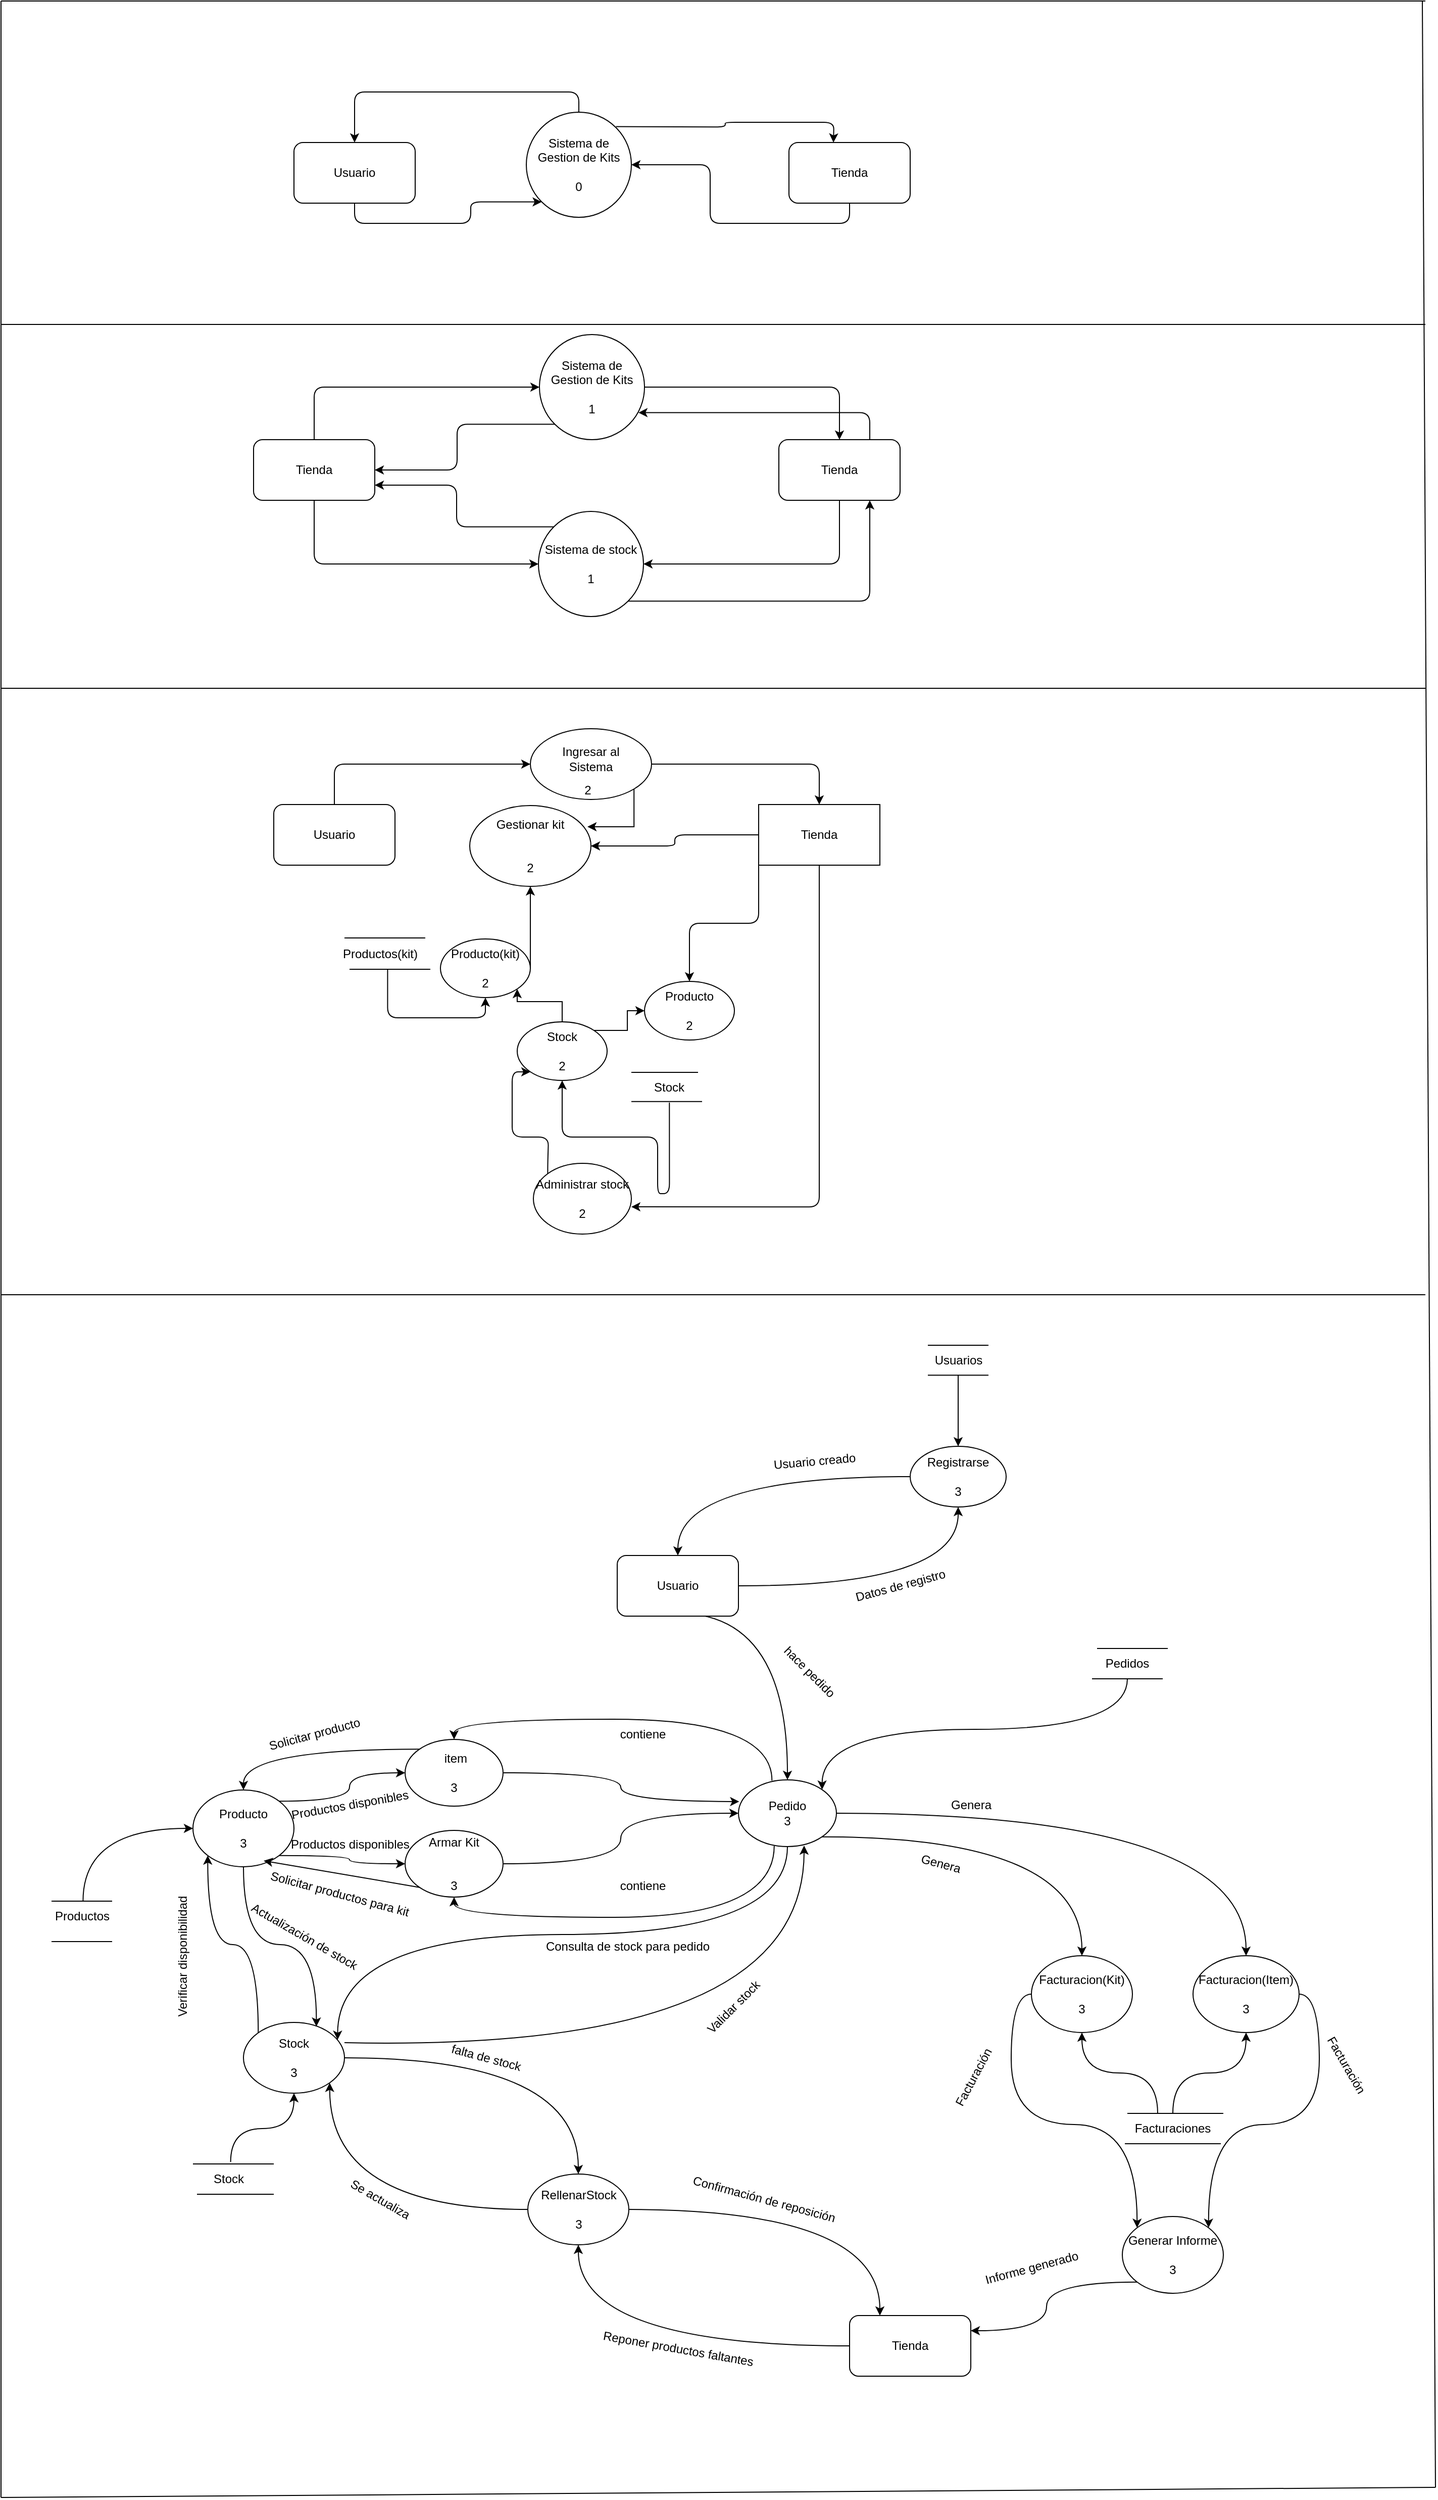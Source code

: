 <mxfile version="28.0.4">
  <diagram name="Página-1" id="_0fMTVsESO6XPg-UZmjc">
    <mxGraphModel grid="1" page="1" gridSize="10" guides="1" tooltips="1" connect="1" arrows="1" fold="1" pageScale="1" pageWidth="827" pageHeight="1169" math="0" shadow="0">
      <root>
        <mxCell id="0" />
        <mxCell id="1" parent="0" />
        <mxCell id="8tRqdJUjsVOf1rp8MH_8-8" style="edgeStyle=orthogonalEdgeStyle;rounded=1;orthogonalLoop=1;jettySize=auto;html=1;exitX=0.5;exitY=1;exitDx=0;exitDy=0;entryX=0;entryY=1;entryDx=0;entryDy=0;curved=0;" edge="1" parent="1" source="8tRqdJUjsVOf1rp8MH_8-1" target="8tRqdJUjsVOf1rp8MH_8-2">
          <mxGeometry relative="1" as="geometry" />
        </mxCell>
        <mxCell id="8tRqdJUjsVOf1rp8MH_8-1" value="Usuario" style="rounded=1;whiteSpace=wrap;html=1;" vertex="1" parent="1">
          <mxGeometry x="120" y="220" width="120" height="60" as="geometry" />
        </mxCell>
        <mxCell id="8tRqdJUjsVOf1rp8MH_8-10" style="edgeStyle=orthogonalEdgeStyle;rounded=1;orthogonalLoop=1;jettySize=auto;html=1;exitX=0.5;exitY=0;exitDx=0;exitDy=0;entryX=0.5;entryY=0;entryDx=0;entryDy=0;curved=0;" edge="1" parent="1" source="8tRqdJUjsVOf1rp8MH_8-2" target="8tRqdJUjsVOf1rp8MH_8-1">
          <mxGeometry relative="1" as="geometry" />
        </mxCell>
        <mxCell id="8tRqdJUjsVOf1rp8MH_8-2" value="Sistema de Gestion de Kits&lt;div&gt;&lt;br&gt;&lt;/div&gt;&lt;div&gt;0&lt;/div&gt;" style="ellipse;whiteSpace=wrap;html=1;aspect=fixed;" vertex="1" parent="1">
          <mxGeometry x="350" y="190" width="104" height="104" as="geometry" />
        </mxCell>
        <mxCell id="8tRqdJUjsVOf1rp8MH_8-6" style="edgeStyle=orthogonalEdgeStyle;rounded=1;orthogonalLoop=1;jettySize=auto;html=1;exitX=0.5;exitY=1;exitDx=0;exitDy=0;curved=0;" edge="1" parent="1" source="8tRqdJUjsVOf1rp8MH_8-3" target="8tRqdJUjsVOf1rp8MH_8-2">
          <mxGeometry relative="1" as="geometry" />
        </mxCell>
        <mxCell id="8tRqdJUjsVOf1rp8MH_8-3" value="Tienda" style="rounded=1;whiteSpace=wrap;html=1;" vertex="1" parent="1">
          <mxGeometry x="610" y="220" width="120" height="60" as="geometry" />
        </mxCell>
        <mxCell id="8tRqdJUjsVOf1rp8MH_8-7" style="edgeStyle=orthogonalEdgeStyle;rounded=1;orthogonalLoop=1;jettySize=auto;html=1;exitX=1;exitY=0;exitDx=0;exitDy=0;entryX=0.367;entryY=0.017;entryDx=0;entryDy=0;entryPerimeter=0;curved=0;" edge="1" parent="1">
          <mxGeometry relative="1" as="geometry">
            <mxPoint x="438.77" y="204.21" as="sourcePoint" />
            <mxPoint x="654.04" y="220.0" as="targetPoint" />
          </mxGeometry>
        </mxCell>
        <mxCell id="8tRqdJUjsVOf1rp8MH_8-57" value="Usuario" style="rounded=1;whiteSpace=wrap;html=1;" vertex="1" parent="1">
          <mxGeometry x="100" y="875" width="120" height="60" as="geometry" />
        </mxCell>
        <mxCell id="8tRqdJUjsVOf1rp8MH_8-182" style="edgeStyle=orthogonalEdgeStyle;rounded=1;orthogonalLoop=1;jettySize=auto;html=1;exitX=0;exitY=0.5;exitDx=0;exitDy=0;entryX=1;entryY=0.5;entryDx=0;entryDy=0;curved=0;" edge="1" parent="1" source="8tRqdJUjsVOf1rp8MH_8-58" target="8tRqdJUjsVOf1rp8MH_8-175">
          <mxGeometry relative="1" as="geometry" />
        </mxCell>
        <mxCell id="8tRqdJUjsVOf1rp8MH_8-263" style="edgeStyle=orthogonalEdgeStyle;rounded=1;orthogonalLoop=1;jettySize=auto;html=1;exitX=0;exitY=1;exitDx=0;exitDy=0;entryX=0.5;entryY=0;entryDx=0;entryDy=0;curved=0;" edge="1" parent="1" source="8tRqdJUjsVOf1rp8MH_8-58" target="8tRqdJUjsVOf1rp8MH_8-245">
          <mxGeometry relative="1" as="geometry" />
        </mxCell>
        <mxCell id="8tRqdJUjsVOf1rp8MH_8-58" value="Tienda" style="rounded=0;whiteSpace=wrap;html=1;" vertex="1" parent="1">
          <mxGeometry x="580" y="875" width="120" height="60" as="geometry" />
        </mxCell>
        <mxCell id="8tRqdJUjsVOf1rp8MH_8-59" value="" style="endArrow=none;html=1;rounded=0;" edge="1" parent="1">
          <mxGeometry relative="1" as="geometry">
            <mxPoint x="380" y="1070" as="sourcePoint" />
            <mxPoint x="380" y="1070" as="targetPoint" />
          </mxGeometry>
        </mxCell>
        <mxCell id="8tRqdJUjsVOf1rp8MH_8-60" value="" style="endArrow=none;html=1;rounded=0;" edge="1" parent="1">
          <mxGeometry relative="1" as="geometry">
            <mxPoint x="262" y="1070" as="sourcePoint" />
            <mxPoint x="262" y="1070" as="targetPoint" />
          </mxGeometry>
        </mxCell>
        <mxCell id="8tRqdJUjsVOf1rp8MH_8-181" style="edgeStyle=orthogonalEdgeStyle;rounded=1;orthogonalLoop=1;jettySize=auto;html=1;exitX=1;exitY=0.5;exitDx=0;exitDy=0;exitPerimeter=0;curved=0;" edge="1" parent="1" source="8tRqdJUjsVOf1rp8MH_8-73" target="8tRqdJUjsVOf1rp8MH_8-58">
          <mxGeometry relative="1" as="geometry" />
        </mxCell>
        <mxCell id="8tRqdJUjsVOf1rp8MH_8-73" value="" style="verticalLabelPosition=bottom;verticalAlign=top;html=1;shape=mxgraph.flowchart.on-page_reference;" vertex="1" parent="1">
          <mxGeometry x="354" y="800" width="120" height="70" as="geometry" />
        </mxCell>
        <mxCell id="8tRqdJUjsVOf1rp8MH_8-74" value="Ingresar al Sistema" style="text;html=1;align=center;verticalAlign=middle;whiteSpace=wrap;rounded=0;" vertex="1" parent="1">
          <mxGeometry x="384" y="810" width="60" height="40" as="geometry" />
        </mxCell>
        <mxCell id="8tRqdJUjsVOf1rp8MH_8-119" style="edgeStyle=orthogonalEdgeStyle;rounded=1;orthogonalLoop=1;jettySize=auto;html=1;exitX=0.5;exitY=0;exitDx=0;exitDy=0;entryX=0;entryY=0.5;entryDx=0;entryDy=0;curved=0;" edge="1" parent="1" source="8tRqdJUjsVOf1rp8MH_8-116" target="8tRqdJUjsVOf1rp8MH_8-113">
          <mxGeometry relative="1" as="geometry" />
        </mxCell>
        <mxCell id="8tRqdJUjsVOf1rp8MH_8-120" style="edgeStyle=orthogonalEdgeStyle;rounded=1;orthogonalLoop=1;jettySize=auto;html=1;exitX=1;exitY=0.5;exitDx=0;exitDy=0;entryX=0.5;entryY=0;entryDx=0;entryDy=0;curved=0;" edge="1" parent="1" source="8tRqdJUjsVOf1rp8MH_8-113" target="8tRqdJUjsVOf1rp8MH_8-115">
          <mxGeometry relative="1" as="geometry" />
        </mxCell>
        <mxCell id="8tRqdJUjsVOf1rp8MH_8-124" style="edgeStyle=orthogonalEdgeStyle;rounded=1;orthogonalLoop=1;jettySize=auto;html=1;exitX=0;exitY=1;exitDx=0;exitDy=0;curved=0;" edge="1" parent="1" source="8tRqdJUjsVOf1rp8MH_8-113" target="8tRqdJUjsVOf1rp8MH_8-116">
          <mxGeometry relative="1" as="geometry" />
        </mxCell>
        <mxCell id="8tRqdJUjsVOf1rp8MH_8-113" value="Sistema de Gestion de Kits&lt;div&gt;&lt;br&gt;&lt;/div&gt;&lt;div&gt;1&lt;/div&gt;" style="ellipse;whiteSpace=wrap;html=1;aspect=fixed;" vertex="1" parent="1">
          <mxGeometry x="363" y="410" width="104" height="104" as="geometry" />
        </mxCell>
        <mxCell id="8tRqdJUjsVOf1rp8MH_8-118" style="edgeStyle=orthogonalEdgeStyle;rounded=1;orthogonalLoop=1;jettySize=auto;html=1;exitX=0.5;exitY=1;exitDx=0;exitDy=0;entryX=0;entryY=0.5;entryDx=0;entryDy=0;curved=0;" edge="1" parent="1" source="8tRqdJUjsVOf1rp8MH_8-116" target="8tRqdJUjsVOf1rp8MH_8-114">
          <mxGeometry relative="1" as="geometry" />
        </mxCell>
        <mxCell id="8tRqdJUjsVOf1rp8MH_8-121" style="edgeStyle=orthogonalEdgeStyle;rounded=1;orthogonalLoop=1;jettySize=auto;html=1;exitX=1;exitY=1;exitDx=0;exitDy=0;entryX=0.75;entryY=1;entryDx=0;entryDy=0;curved=0;" edge="1" parent="1" source="8tRqdJUjsVOf1rp8MH_8-114" target="8tRqdJUjsVOf1rp8MH_8-115">
          <mxGeometry relative="1" as="geometry" />
        </mxCell>
        <mxCell id="8tRqdJUjsVOf1rp8MH_8-123" style="edgeStyle=orthogonalEdgeStyle;rounded=1;orthogonalLoop=1;jettySize=auto;html=1;exitX=0;exitY=0;exitDx=0;exitDy=0;entryX=1;entryY=0.75;entryDx=0;entryDy=0;curved=0;" edge="1" parent="1" source="8tRqdJUjsVOf1rp8MH_8-114" target="8tRqdJUjsVOf1rp8MH_8-116">
          <mxGeometry relative="1" as="geometry" />
        </mxCell>
        <mxCell id="8tRqdJUjsVOf1rp8MH_8-114" value="Sistema de stock&lt;div&gt;&lt;br&gt;&lt;/div&gt;&lt;div&gt;1&lt;/div&gt;" style="ellipse;whiteSpace=wrap;html=1;aspect=fixed;" vertex="1" parent="1">
          <mxGeometry x="362" y="585" width="104" height="104" as="geometry" />
        </mxCell>
        <mxCell id="8tRqdJUjsVOf1rp8MH_8-117" style="edgeStyle=orthogonalEdgeStyle;rounded=1;orthogonalLoop=1;jettySize=auto;html=1;exitX=0.5;exitY=1;exitDx=0;exitDy=0;entryX=1;entryY=0.5;entryDx=0;entryDy=0;curved=0;" edge="1" parent="1" source="8tRqdJUjsVOf1rp8MH_8-115" target="8tRqdJUjsVOf1rp8MH_8-114">
          <mxGeometry relative="1" as="geometry">
            <Array as="points">
              <mxPoint x="660" y="637" />
            </Array>
          </mxGeometry>
        </mxCell>
        <mxCell id="8tRqdJUjsVOf1rp8MH_8-115" value="Tienda" style="rounded=1;whiteSpace=wrap;html=1;" vertex="1" parent="1">
          <mxGeometry x="600" y="514" width="120" height="60" as="geometry" />
        </mxCell>
        <mxCell id="8tRqdJUjsVOf1rp8MH_8-116" value="Tienda" style="rounded=1;whiteSpace=wrap;html=1;" vertex="1" parent="1">
          <mxGeometry x="80" y="514" width="120" height="60" as="geometry" />
        </mxCell>
        <mxCell id="8tRqdJUjsVOf1rp8MH_8-122" style="edgeStyle=orthogonalEdgeStyle;rounded=1;orthogonalLoop=1;jettySize=auto;html=1;exitX=0.75;exitY=0;exitDx=0;exitDy=0;entryX=0.942;entryY=0.743;entryDx=0;entryDy=0;entryPerimeter=0;curved=0;" edge="1" parent="1" source="8tRqdJUjsVOf1rp8MH_8-115" target="8tRqdJUjsVOf1rp8MH_8-113">
          <mxGeometry relative="1" as="geometry" />
        </mxCell>
        <mxCell id="8tRqdJUjsVOf1rp8MH_8-128" value="2" style="text;html=1;align=center;verticalAlign=middle;whiteSpace=wrap;rounded=0;" vertex="1" parent="1">
          <mxGeometry x="381" y="846" width="60" height="30" as="geometry" />
        </mxCell>
        <mxCell id="8tRqdJUjsVOf1rp8MH_8-170" style="edgeStyle=orthogonalEdgeStyle;rounded=1;orthogonalLoop=1;jettySize=auto;html=1;exitX=0.5;exitY=0;exitDx=0;exitDy=0;entryX=0;entryY=0.5;entryDx=0;entryDy=0;entryPerimeter=0;curved=0;" edge="1" parent="1" source="8tRqdJUjsVOf1rp8MH_8-57" target="8tRqdJUjsVOf1rp8MH_8-73">
          <mxGeometry relative="1" as="geometry" />
        </mxCell>
        <mxCell id="8tRqdJUjsVOf1rp8MH_8-175" value="Gestionar kit&lt;div&gt;&lt;br&gt;&lt;/div&gt;&lt;div&gt;&lt;br&gt;&lt;/div&gt;&lt;div&gt;2&lt;/div&gt;" style="ellipse;whiteSpace=wrap;html=1;" vertex="1" parent="1">
          <mxGeometry x="294" y="876" width="120" height="80" as="geometry" />
        </mxCell>
        <mxCell id="8tRqdJUjsVOf1rp8MH_8-176" value="" style="endArrow=none;html=1;rounded=0;" edge="1" parent="1">
          <mxGeometry width="50" height="50" relative="1" as="geometry">
            <mxPoint x="170" y="1006.95" as="sourcePoint" />
            <mxPoint x="250" y="1006.95" as="targetPoint" />
            <Array as="points">
              <mxPoint x="230" y="1006.95" />
            </Array>
          </mxGeometry>
        </mxCell>
        <mxCell id="8tRqdJUjsVOf1rp8MH_8-177" value="" style="endArrow=none;html=1;rounded=0;" edge="1" parent="1">
          <mxGeometry width="50" height="50" relative="1" as="geometry">
            <mxPoint x="175" y="1038" as="sourcePoint" />
            <mxPoint x="255" y="1038" as="targetPoint" />
            <Array as="points">
              <mxPoint x="235" y="1038" />
            </Array>
          </mxGeometry>
        </mxCell>
        <mxCell id="8tRqdJUjsVOf1rp8MH_8-178" value="Productos(kit)" style="text;html=1;align=center;verticalAlign=middle;resizable=0;points=[];autosize=1;strokeColor=none;fillColor=none;" vertex="1" parent="1">
          <mxGeometry x="155" y="1008" width="100" height="30" as="geometry" />
        </mxCell>
        <mxCell id="8tRqdJUjsVOf1rp8MH_8-179" value="Administrar stock&lt;div&gt;&lt;br&gt;&lt;/div&gt;&lt;div&gt;2&lt;/div&gt;" style="ellipse;whiteSpace=wrap;html=1;" vertex="1" parent="1">
          <mxGeometry x="357" y="1230" width="97" height="70" as="geometry" />
        </mxCell>
        <mxCell id="8tRqdJUjsVOf1rp8MH_8-180" style="edgeStyle=orthogonalEdgeStyle;rounded=1;orthogonalLoop=1;jettySize=auto;html=1;exitX=0.5;exitY=1;exitDx=0;exitDy=0;entryX=0.999;entryY=0.615;entryDx=0;entryDy=0;entryPerimeter=0;curved=0;" edge="1" parent="1" source="8tRqdJUjsVOf1rp8MH_8-58" target="8tRqdJUjsVOf1rp8MH_8-179">
          <mxGeometry relative="1" as="geometry" />
        </mxCell>
        <mxCell id="8tRqdJUjsVOf1rp8MH_8-188" style="edgeStyle=orthogonalEdgeStyle;rounded=1;orthogonalLoop=1;jettySize=auto;html=1;exitX=1;exitY=0.5;exitDx=0;exitDy=0;entryX=0.5;entryY=1;entryDx=0;entryDy=0;curved=0;" edge="1" parent="1" source="8tRqdJUjsVOf1rp8MH_8-184" target="8tRqdJUjsVOf1rp8MH_8-175">
          <mxGeometry relative="1" as="geometry">
            <Array as="points">
              <mxPoint x="354" y="990" />
              <mxPoint x="354" y="990" />
            </Array>
          </mxGeometry>
        </mxCell>
        <mxCell id="8tRqdJUjsVOf1rp8MH_8-184" value="Producto(kit)&lt;div&gt;&lt;br&gt;&lt;/div&gt;&lt;div&gt;2&lt;/div&gt;" style="ellipse;whiteSpace=wrap;html=1;" vertex="1" parent="1">
          <mxGeometry x="265" y="1008" width="89" height="58" as="geometry" />
        </mxCell>
        <mxCell id="8tRqdJUjsVOf1rp8MH_8-186" style="edgeStyle=orthogonalEdgeStyle;rounded=1;orthogonalLoop=1;jettySize=auto;html=1;exitX=0.577;exitY=0.993;exitDx=0;exitDy=0;entryX=0.5;entryY=1;entryDx=0;entryDy=0;curved=0;exitPerimeter=0;" edge="1" parent="1" source="8tRqdJUjsVOf1rp8MH_8-178" target="8tRqdJUjsVOf1rp8MH_8-184">
          <mxGeometry relative="1" as="geometry" />
        </mxCell>
        <mxCell id="8tRqdJUjsVOf1rp8MH_8-245" value="Producto&lt;div&gt;&lt;br&gt;&lt;/div&gt;&lt;div&gt;2&lt;/div&gt;" style="ellipse;whiteSpace=wrap;html=1;" vertex="1" parent="1">
          <mxGeometry x="467" y="1050" width="89" height="58" as="geometry" />
        </mxCell>
        <mxCell id="8tRqdJUjsVOf1rp8MH_8-270" style="edgeStyle=orthogonalEdgeStyle;rounded=0;orthogonalLoop=1;jettySize=auto;html=1;exitX=0.5;exitY=0;exitDx=0;exitDy=0;entryX=1;entryY=1;entryDx=0;entryDy=0;" edge="1" parent="1" source="8tRqdJUjsVOf1rp8MH_8-264" target="8tRqdJUjsVOf1rp8MH_8-184">
          <mxGeometry relative="1" as="geometry" />
        </mxCell>
        <mxCell id="8tRqdJUjsVOf1rp8MH_8-271" style="edgeStyle=orthogonalEdgeStyle;rounded=0;orthogonalLoop=1;jettySize=auto;html=1;exitX=1;exitY=0;exitDx=0;exitDy=0;" edge="1" parent="1" source="8tRqdJUjsVOf1rp8MH_8-264" target="8tRqdJUjsVOf1rp8MH_8-245">
          <mxGeometry relative="1" as="geometry" />
        </mxCell>
        <mxCell id="8tRqdJUjsVOf1rp8MH_8-275" style="edgeStyle=orthogonalEdgeStyle;rounded=1;orthogonalLoop=1;jettySize=auto;html=1;exitX=0.513;exitY=0.996;exitDx=0;exitDy=0;entryX=0.5;entryY=1;entryDx=0;entryDy=0;curved=0;exitPerimeter=0;" edge="1" parent="1" source="8tRqdJUjsVOf1rp8MH_8-268" target="8tRqdJUjsVOf1rp8MH_8-264">
          <mxGeometry relative="1" as="geometry">
            <mxPoint x="500" y="1260" as="sourcePoint" />
            <Array as="points">
              <mxPoint x="492" y="1260" />
              <mxPoint x="480" y="1260" />
              <mxPoint x="480" y="1204" />
              <mxPoint x="386" y="1204" />
            </Array>
          </mxGeometry>
        </mxCell>
        <mxCell id="8tRqdJUjsVOf1rp8MH_8-264" value="Stock&lt;div&gt;&lt;br&gt;&lt;/div&gt;&lt;div&gt;2&lt;/div&gt;" style="ellipse;whiteSpace=wrap;html=1;" vertex="1" parent="1">
          <mxGeometry x="341" y="1090" width="89" height="58" as="geometry" />
        </mxCell>
        <mxCell id="8tRqdJUjsVOf1rp8MH_8-265" value="" style="endArrow=none;html=1;rounded=0;" edge="1" parent="1">
          <mxGeometry width="50" height="50" relative="1" as="geometry">
            <mxPoint x="454" y="1140" as="sourcePoint" />
            <mxPoint x="504" y="1140" as="targetPoint" />
            <Array as="points">
              <mxPoint x="520" y="1140" />
            </Array>
          </mxGeometry>
        </mxCell>
        <mxCell id="8tRqdJUjsVOf1rp8MH_8-267" value="" style="endArrow=none;html=1;rounded=0;" edge="1" parent="1">
          <mxGeometry width="50" height="50" relative="1" as="geometry">
            <mxPoint x="454" y="1168.82" as="sourcePoint" />
            <mxPoint x="524" y="1168.82" as="targetPoint" />
          </mxGeometry>
        </mxCell>
        <mxCell id="8tRqdJUjsVOf1rp8MH_8-268" value="Stock" style="text;html=1;align=center;verticalAlign=middle;resizable=0;points=[];autosize=1;strokeColor=none;fillColor=none;" vertex="1" parent="1">
          <mxGeometry x="466" y="1140" width="50" height="30" as="geometry" />
        </mxCell>
        <mxCell id="8tRqdJUjsVOf1rp8MH_8-276" value="" style="endArrow=none;html=1;rounded=0;" edge="1" parent="1">
          <mxGeometry width="50" height="50" relative="1" as="geometry">
            <mxPoint x="-170" y="80" as="sourcePoint" />
            <mxPoint x="1240" y="80" as="targetPoint" />
          </mxGeometry>
        </mxCell>
        <mxCell id="8tRqdJUjsVOf1rp8MH_8-277" value="" style="endArrow=none;html=1;rounded=0;" edge="1" parent="1">
          <mxGeometry width="50" height="50" relative="1" as="geometry">
            <mxPoint x="1237" y="80" as="sourcePoint" />
            <mxPoint x="1250" y="2540" as="targetPoint" />
          </mxGeometry>
        </mxCell>
        <mxCell id="8tRqdJUjsVOf1rp8MH_8-278" value="" style="endArrow=none;html=1;rounded=0;" edge="1" parent="1">
          <mxGeometry width="50" height="50" relative="1" as="geometry">
            <mxPoint x="-170" y="400" as="sourcePoint" />
            <mxPoint x="1240" y="400" as="targetPoint" />
          </mxGeometry>
        </mxCell>
        <mxCell id="8tRqdJUjsVOf1rp8MH_8-279" value="" style="endArrow=none;html=1;rounded=0;" edge="1" parent="1">
          <mxGeometry width="50" height="50" relative="1" as="geometry">
            <mxPoint x="-170" y="2550" as="sourcePoint" />
            <mxPoint x="-170" y="80" as="targetPoint" />
          </mxGeometry>
        </mxCell>
        <mxCell id="8tRqdJUjsVOf1rp8MH_8-280" value="" style="endArrow=none;html=1;rounded=0;" edge="1" parent="1">
          <mxGeometry width="50" height="50" relative="1" as="geometry">
            <mxPoint x="-170" y="760" as="sourcePoint" />
            <mxPoint x="1240" y="760" as="targetPoint" />
          </mxGeometry>
        </mxCell>
        <mxCell id="8tRqdJUjsVOf1rp8MH_8-281" value="" style="endArrow=none;html=1;rounded=0;" edge="1" parent="1">
          <mxGeometry width="50" height="50" relative="1" as="geometry">
            <mxPoint x="-170" y="1360" as="sourcePoint" />
            <mxPoint x="1240" y="1360" as="targetPoint" />
          </mxGeometry>
        </mxCell>
        <mxCell id="8tRqdJUjsVOf1rp8MH_8-282" style="edgeStyle=orthogonalEdgeStyle;rounded=0;orthogonalLoop=1;jettySize=auto;html=1;exitX=0.855;exitY=0.855;exitDx=0;exitDy=0;exitPerimeter=0;entryX=0.971;entryY=0.262;entryDx=0;entryDy=0;entryPerimeter=0;" edge="1" parent="1" source="8tRqdJUjsVOf1rp8MH_8-73" target="8tRqdJUjsVOf1rp8MH_8-175">
          <mxGeometry relative="1" as="geometry">
            <Array as="points">
              <mxPoint x="457" y="897" />
            </Array>
          </mxGeometry>
        </mxCell>
        <mxCell id="8tRqdJUjsVOf1rp8MH_8-284" style="edgeStyle=orthogonalEdgeStyle;rounded=1;orthogonalLoop=1;jettySize=auto;html=1;exitX=0;exitY=0;exitDx=0;exitDy=0;entryX=0;entryY=1;entryDx=0;entryDy=0;curved=0;" edge="1" parent="1" source="8tRqdJUjsVOf1rp8MH_8-179" target="8tRqdJUjsVOf1rp8MH_8-264">
          <mxGeometry relative="1" as="geometry">
            <mxPoint x="372.09" y="1244.84" as="sourcePoint" />
            <mxPoint x="335.892" y="1159.998" as="targetPoint" />
            <Array as="points">
              <mxPoint x="371" y="1231" />
              <mxPoint x="372" y="1204" />
              <mxPoint x="336" y="1204" />
              <mxPoint x="336" y="1140" />
            </Array>
          </mxGeometry>
        </mxCell>
        <mxCell id="8tRqdJUjsVOf1rp8MH_8-359" value="" style="endArrow=none;html=1;rounded=0;" edge="1" parent="1">
          <mxGeometry width="50" height="50" relative="1" as="geometry">
            <mxPoint x="-170" y="2550" as="sourcePoint" />
            <mxPoint x="1250" y="2540" as="targetPoint" />
          </mxGeometry>
        </mxCell>
        <mxCell id="NfU4OoGh-F2ZaOrX6MNg-31" style="edgeStyle=orthogonalEdgeStyle;rounded=0;orthogonalLoop=1;jettySize=auto;html=1;exitX=0;exitY=0.5;exitDx=0;exitDy=0;entryX=0.5;entryY=0;entryDx=0;entryDy=0;curved=1;" edge="1" parent="1" source="NfU4OoGh-F2ZaOrX6MNg-36" target="NfU4OoGh-F2ZaOrX6MNg-34">
          <mxGeometry relative="1" as="geometry" />
        </mxCell>
        <mxCell id="NfU4OoGh-F2ZaOrX6MNg-32" style="edgeStyle=orthogonalEdgeStyle;rounded=0;orthogonalLoop=1;jettySize=auto;html=1;exitX=1;exitY=0.5;exitDx=0;exitDy=0;entryX=0.5;entryY=1;entryDx=0;entryDy=0;curved=1;" edge="1" parent="1">
          <mxGeometry relative="1" as="geometry">
            <mxPoint x="560" y="1648" as="sourcePoint" />
            <mxPoint x="777.5" y="1570" as="targetPoint" />
          </mxGeometry>
        </mxCell>
        <mxCell id="NfU4OoGh-F2ZaOrX6MNg-33" style="edgeStyle=orthogonalEdgeStyle;rounded=0;orthogonalLoop=1;jettySize=auto;html=1;exitX=0.5;exitY=1;exitDx=0;exitDy=0;curved=1;" edge="1" parent="1" target="NfU4OoGh-F2ZaOrX6MNg-42">
          <mxGeometry relative="1" as="geometry">
            <mxPoint x="500" y="1675" as="sourcePoint" />
            <mxPoint x="500" y="1827" as="targetPoint" />
          </mxGeometry>
        </mxCell>
        <mxCell id="NfU4OoGh-F2ZaOrX6MNg-34" value="Usuario" style="rounded=1;whiteSpace=wrap;html=1;" vertex="1" parent="1">
          <mxGeometry x="440" y="1618" width="120" height="60" as="geometry" />
        </mxCell>
        <mxCell id="NfU4OoGh-F2ZaOrX6MNg-35" style="edgeStyle=orthogonalEdgeStyle;rounded=0;orthogonalLoop=1;jettySize=auto;html=1;exitX=0.5;exitY=1;exitDx=0;exitDy=0;entryX=0.5;entryY=0;entryDx=0;entryDy=0;" edge="1" parent="1" source="NfU4OoGh-F2ZaOrX6MNg-38" target="NfU4OoGh-F2ZaOrX6MNg-36">
          <mxGeometry relative="1" as="geometry" />
        </mxCell>
        <mxCell id="NfU4OoGh-F2ZaOrX6MNg-36" value="Registrarse&lt;div&gt;&lt;br&gt;&lt;/div&gt;&lt;div&gt;3&lt;/div&gt;" style="ellipse;whiteSpace=wrap;html=1;" vertex="1" parent="1">
          <mxGeometry x="730" y="1510" width="95" height="60" as="geometry" />
        </mxCell>
        <mxCell id="NfU4OoGh-F2ZaOrX6MNg-37" value="" style="endArrow=none;html=1;rounded=0;" edge="1" parent="1">
          <mxGeometry width="50" height="50" relative="1" as="geometry">
            <mxPoint x="747.5" y="1439.66" as="sourcePoint" />
            <mxPoint x="807.5" y="1439.66" as="targetPoint" />
          </mxGeometry>
        </mxCell>
        <mxCell id="NfU4OoGh-F2ZaOrX6MNg-38" value="Usuarios" style="text;html=1;align=center;verticalAlign=middle;whiteSpace=wrap;rounded=0;" vertex="1" parent="1">
          <mxGeometry x="747.5" y="1410" width="60" height="30" as="geometry" />
        </mxCell>
        <mxCell id="NfU4OoGh-F2ZaOrX6MNg-39" value="" style="endArrow=none;html=1;rounded=0;entryX=0;entryY=0;entryDx=0;entryDy=0;exitX=1;exitY=0;exitDx=0;exitDy=0;" edge="1" parent="1" source="NfU4OoGh-F2ZaOrX6MNg-38" target="NfU4OoGh-F2ZaOrX6MNg-38">
          <mxGeometry width="50" height="50" relative="1" as="geometry">
            <mxPoint x="795" y="1450" as="sourcePoint" />
            <mxPoint x="845" y="1400" as="targetPoint" />
          </mxGeometry>
        </mxCell>
        <mxCell id="NfU4OoGh-F2ZaOrX6MNg-40" value="Usuario creado" style="text;html=1;align=center;verticalAlign=middle;resizable=0;points=[];autosize=1;strokeColor=none;fillColor=none;rotation=-5;" vertex="1" parent="1">
          <mxGeometry x="580" y="1510" width="110" height="30" as="geometry" />
        </mxCell>
        <mxCell id="NfU4OoGh-F2ZaOrX6MNg-41" value="Datos de registro" style="text;html=1;align=center;verticalAlign=middle;resizable=0;points=[];autosize=1;strokeColor=none;fillColor=none;rotation=-15;" vertex="1" parent="1">
          <mxGeometry x="660" y="1633" width="120" height="30" as="geometry" />
        </mxCell>
        <mxCell id="NfU4OoGh-F2ZaOrX6MNg-42" value="&lt;div&gt;Pedido&lt;/div&gt;&lt;div&gt;3&lt;/div&gt;" style="ellipse;whiteSpace=wrap;html=1;" vertex="1" parent="1">
          <mxGeometry x="560" y="1840" width="97" height="66" as="geometry" />
        </mxCell>
        <mxCell id="NfU4OoGh-F2ZaOrX6MNg-43" style="edgeStyle=orthogonalEdgeStyle;rounded=0;orthogonalLoop=1;jettySize=auto;html=1;exitX=1;exitY=1;exitDx=0;exitDy=0;entryX=0.5;entryY=0;entryDx=0;entryDy=0;curved=1;" edge="1" parent="1" source="NfU4OoGh-F2ZaOrX6MNg-42" target="NfU4OoGh-F2ZaOrX6MNg-53">
          <mxGeometry relative="1" as="geometry" />
        </mxCell>
        <mxCell id="NfU4OoGh-F2ZaOrX6MNg-44" style="edgeStyle=orthogonalEdgeStyle;rounded=0;orthogonalLoop=1;jettySize=auto;html=1;exitX=0.5;exitY=1;exitDx=0;exitDy=0;entryX=1;entryY=0;entryDx=0;entryDy=0;curved=1;" edge="1" parent="1" source="NfU4OoGh-F2ZaOrX6MNg-47" target="NfU4OoGh-F2ZaOrX6MNg-42">
          <mxGeometry relative="1" as="geometry" />
        </mxCell>
        <mxCell id="NfU4OoGh-F2ZaOrX6MNg-45" value="" style="endArrow=none;html=1;rounded=0;" edge="1" parent="1">
          <mxGeometry width="50" height="50" relative="1" as="geometry">
            <mxPoint x="915" y="1710" as="sourcePoint" />
            <mxPoint x="985" y="1710" as="targetPoint" />
          </mxGeometry>
        </mxCell>
        <mxCell id="NfU4OoGh-F2ZaOrX6MNg-46" value="" style="endArrow=none;html=1;rounded=0;" edge="1" parent="1">
          <mxGeometry width="50" height="50" relative="1" as="geometry">
            <mxPoint x="910" y="1740" as="sourcePoint" />
            <mxPoint x="980" y="1740" as="targetPoint" />
          </mxGeometry>
        </mxCell>
        <mxCell id="NfU4OoGh-F2ZaOrX6MNg-47" value="Pedidos" style="text;html=1;align=center;verticalAlign=middle;whiteSpace=wrap;rounded=0;" vertex="1" parent="1">
          <mxGeometry x="915" y="1710" width="60" height="30" as="geometry" />
        </mxCell>
        <mxCell id="NfU4OoGh-F2ZaOrX6MNg-48" style="edgeStyle=orthogonalEdgeStyle;rounded=0;orthogonalLoop=1;jettySize=auto;html=1;exitX=1;exitY=0.5;exitDx=0;exitDy=0;entryX=0;entryY=0.5;entryDx=0;entryDy=0;curved=1;" edge="1" parent="1" source="NfU4OoGh-F2ZaOrX6MNg-49" target="NfU4OoGh-F2ZaOrX6MNg-42">
          <mxGeometry relative="1" as="geometry" />
        </mxCell>
        <mxCell id="NfU4OoGh-F2ZaOrX6MNg-49" value="Armar Kit&lt;div&gt;&lt;br&gt;&lt;/div&gt;&lt;div&gt;&lt;br&gt;&lt;/div&gt;&lt;div&gt;3&lt;/div&gt;" style="ellipse;whiteSpace=wrap;html=1;" vertex="1" parent="1">
          <mxGeometry x="230" y="1890" width="97" height="66" as="geometry" />
        </mxCell>
        <mxCell id="NfU4OoGh-F2ZaOrX6MNg-50" style="edgeStyle=orthogonalEdgeStyle;rounded=0;orthogonalLoop=1;jettySize=auto;html=1;exitX=0;exitY=0;exitDx=0;exitDy=0;entryX=0.5;entryY=0;entryDx=0;entryDy=0;curved=1;" edge="1" parent="1" source="NfU4OoGh-F2ZaOrX6MNg-51" target="NfU4OoGh-F2ZaOrX6MNg-69">
          <mxGeometry relative="1" as="geometry" />
        </mxCell>
        <mxCell id="NfU4OoGh-F2ZaOrX6MNg-51" value="&amp;nbsp;item&lt;div&gt;&lt;br&gt;&lt;/div&gt;&lt;div&gt;3&lt;/div&gt;" style="ellipse;whiteSpace=wrap;html=1;" vertex="1" parent="1">
          <mxGeometry x="230" y="1800" width="97" height="66" as="geometry" />
        </mxCell>
        <mxCell id="NfU4OoGh-F2ZaOrX6MNg-52" style="edgeStyle=orthogonalEdgeStyle;rounded=0;orthogonalLoop=1;jettySize=auto;html=1;exitX=0.25;exitY=0;exitDx=0;exitDy=0;entryX=0.5;entryY=1;entryDx=0;entryDy=0;curved=1;" edge="1" parent="1" source="NfU4OoGh-F2ZaOrX6MNg-59" target="NfU4OoGh-F2ZaOrX6MNg-53">
          <mxGeometry relative="1" as="geometry" />
        </mxCell>
        <mxCell id="NfU4OoGh-F2ZaOrX6MNg-53" value="&lt;div&gt;Facturacion(Kit)&lt;/div&gt;&lt;div&gt;&lt;br&gt;&lt;/div&gt;&lt;div&gt;3&lt;/div&gt;" style="ellipse;whiteSpace=wrap;html=1;" vertex="1" parent="1">
          <mxGeometry x="850" y="2014" width="100" height="76" as="geometry" />
        </mxCell>
        <mxCell id="NfU4OoGh-F2ZaOrX6MNg-54" style="edgeStyle=orthogonalEdgeStyle;rounded=0;orthogonalLoop=1;jettySize=auto;html=1;exitX=1;exitY=0.5;exitDx=0;exitDy=0;entryX=0.5;entryY=0;entryDx=0;entryDy=0;curved=1;" edge="1" parent="1" source="NfU4OoGh-F2ZaOrX6MNg-42" target="NfU4OoGh-F2ZaOrX6MNg-56">
          <mxGeometry relative="1" as="geometry" />
        </mxCell>
        <mxCell id="NfU4OoGh-F2ZaOrX6MNg-55" style="edgeStyle=orthogonalEdgeStyle;rounded=0;orthogonalLoop=1;jettySize=auto;html=1;exitX=0.5;exitY=0;exitDx=0;exitDy=0;entryX=0.5;entryY=1;entryDx=0;entryDy=0;curved=1;" edge="1" parent="1" source="NfU4OoGh-F2ZaOrX6MNg-59" target="NfU4OoGh-F2ZaOrX6MNg-56">
          <mxGeometry relative="1" as="geometry" />
        </mxCell>
        <mxCell id="NfU4OoGh-F2ZaOrX6MNg-56" value="&lt;div&gt;Facturacion(Item)&lt;/div&gt;&lt;div&gt;&lt;br&gt;&lt;/div&gt;&lt;div&gt;3&lt;/div&gt;" style="ellipse;whiteSpace=wrap;html=1;" vertex="1" parent="1">
          <mxGeometry x="1010" y="2014" width="105" height="76" as="geometry" />
        </mxCell>
        <mxCell id="NfU4OoGh-F2ZaOrX6MNg-57" value="" style="endArrow=none;html=1;rounded=0;" edge="1" parent="1">
          <mxGeometry width="50" height="50" relative="1" as="geometry">
            <mxPoint x="945" y="2170" as="sourcePoint" />
            <mxPoint x="1040" y="2170" as="targetPoint" />
          </mxGeometry>
        </mxCell>
        <mxCell id="NfU4OoGh-F2ZaOrX6MNg-58" value="" style="endArrow=none;html=1;rounded=0;" edge="1" parent="1">
          <mxGeometry width="50" height="50" relative="1" as="geometry">
            <mxPoint x="942.5" y="2200" as="sourcePoint" />
            <mxPoint x="1037.5" y="2200" as="targetPoint" />
          </mxGeometry>
        </mxCell>
        <mxCell id="NfU4OoGh-F2ZaOrX6MNg-59" value="Facturaciones" style="text;html=1;align=center;verticalAlign=middle;whiteSpace=wrap;rounded=0;" vertex="1" parent="1">
          <mxGeometry x="960" y="2170" width="60" height="30" as="geometry" />
        </mxCell>
        <mxCell id="NfU4OoGh-F2ZaOrX6MNg-60" style="edgeStyle=orthogonalEdgeStyle;rounded=0;orthogonalLoop=1;jettySize=auto;html=1;exitX=1;exitY=0.5;exitDx=0;exitDy=0;entryX=1;entryY=0;entryDx=0;entryDy=0;curved=1;" edge="1" parent="1" source="NfU4OoGh-F2ZaOrX6MNg-56" target="NfU4OoGh-F2ZaOrX6MNg-63">
          <mxGeometry relative="1" as="geometry" />
        </mxCell>
        <mxCell id="NfU4OoGh-F2ZaOrX6MNg-61" style="edgeStyle=orthogonalEdgeStyle;rounded=0;orthogonalLoop=1;jettySize=auto;html=1;exitX=0;exitY=0.5;exitDx=0;exitDy=0;entryX=0;entryY=0;entryDx=0;entryDy=0;curved=1;" edge="1" parent="1" source="NfU4OoGh-F2ZaOrX6MNg-53" target="NfU4OoGh-F2ZaOrX6MNg-63">
          <mxGeometry relative="1" as="geometry" />
        </mxCell>
        <mxCell id="NfU4OoGh-F2ZaOrX6MNg-62" style="edgeStyle=orthogonalEdgeStyle;rounded=0;orthogonalLoop=1;jettySize=auto;html=1;exitX=0;exitY=1;exitDx=0;exitDy=0;entryX=1;entryY=0.25;entryDx=0;entryDy=0;curved=1;" edge="1" parent="1" source="NfU4OoGh-F2ZaOrX6MNg-63" target="NfU4OoGh-F2ZaOrX6MNg-66">
          <mxGeometry relative="1" as="geometry" />
        </mxCell>
        <mxCell id="NfU4OoGh-F2ZaOrX6MNg-63" value="&lt;div&gt;Generar Informe&lt;/div&gt;&lt;div&gt;&lt;br&gt;&lt;/div&gt;&lt;div&gt;3&lt;/div&gt;" style="ellipse;whiteSpace=wrap;html=1;" vertex="1" parent="1">
          <mxGeometry x="940" y="2272" width="100" height="76" as="geometry" />
        </mxCell>
        <mxCell id="NfU4OoGh-F2ZaOrX6MNg-64" style="edgeStyle=orthogonalEdgeStyle;rounded=0;orthogonalLoop=1;jettySize=auto;html=1;exitX=0;exitY=0.5;exitDx=0;exitDy=0;entryX=0.5;entryY=1;entryDx=0;entryDy=0;curved=1;" edge="1" parent="1" source="NfU4OoGh-F2ZaOrX6MNg-66" target="NfU4OoGh-F2ZaOrX6MNg-82">
          <mxGeometry relative="1" as="geometry" />
        </mxCell>
        <mxCell id="NfU4OoGh-F2ZaOrX6MNg-65" style="edgeStyle=orthogonalEdgeStyle;rounded=0;orthogonalLoop=1;jettySize=auto;html=1;exitX=1;exitY=0.5;exitDx=0;exitDy=0;entryX=0.25;entryY=0;entryDx=0;entryDy=0;curved=1;" edge="1" parent="1" source="NfU4OoGh-F2ZaOrX6MNg-82" target="NfU4OoGh-F2ZaOrX6MNg-66">
          <mxGeometry relative="1" as="geometry" />
        </mxCell>
        <mxCell id="NfU4OoGh-F2ZaOrX6MNg-66" value="Tienda" style="rounded=1;whiteSpace=wrap;html=1;" vertex="1" parent="1">
          <mxGeometry x="670" y="2370" width="120" height="60" as="geometry" />
        </mxCell>
        <mxCell id="NfU4OoGh-F2ZaOrX6MNg-67" style="edgeStyle=orthogonalEdgeStyle;rounded=0;orthogonalLoop=1;jettySize=auto;html=1;exitX=1;exitY=1;exitDx=0;exitDy=0;entryX=0;entryY=0.5;entryDx=0;entryDy=0;curved=1;" edge="1" parent="1" source="NfU4OoGh-F2ZaOrX6MNg-69" target="NfU4OoGh-F2ZaOrX6MNg-49">
          <mxGeometry relative="1" as="geometry" />
        </mxCell>
        <mxCell id="NfU4OoGh-F2ZaOrX6MNg-68" style="edgeStyle=orthogonalEdgeStyle;rounded=0;orthogonalLoop=1;jettySize=auto;html=1;exitX=1;exitY=0;exitDx=0;exitDy=0;entryX=0;entryY=0.5;entryDx=0;entryDy=0;curved=1;" edge="1" parent="1" source="NfU4OoGh-F2ZaOrX6MNg-69" target="NfU4OoGh-F2ZaOrX6MNg-51">
          <mxGeometry relative="1" as="geometry" />
        </mxCell>
        <mxCell id="NfU4OoGh-F2ZaOrX6MNg-69" value="&lt;div&gt;Producto&lt;/div&gt;&lt;div&gt;&lt;br&gt;&lt;/div&gt;&lt;div&gt;3&lt;/div&gt;" style="ellipse;whiteSpace=wrap;html=1;" vertex="1" parent="1">
          <mxGeometry x="20" y="1850" width="100" height="76" as="geometry" />
        </mxCell>
        <mxCell id="NfU4OoGh-F2ZaOrX6MNg-70" value="" style="endArrow=none;html=1;rounded=0;" edge="1" parent="1">
          <mxGeometry width="50" height="50" relative="1" as="geometry">
            <mxPoint x="-120" y="1960" as="sourcePoint" />
            <mxPoint x="-60" y="1960" as="targetPoint" />
          </mxGeometry>
        </mxCell>
        <mxCell id="NfU4OoGh-F2ZaOrX6MNg-71" value="" style="endArrow=none;html=1;rounded=0;" edge="1" parent="1">
          <mxGeometry width="50" height="50" relative="1" as="geometry">
            <mxPoint x="-120" y="2000" as="sourcePoint" />
            <mxPoint x="-60" y="2000" as="targetPoint" />
          </mxGeometry>
        </mxCell>
        <mxCell id="NfU4OoGh-F2ZaOrX6MNg-72" value="Productos" style="text;html=1;align=center;verticalAlign=middle;resizable=0;points=[];autosize=1;strokeColor=none;fillColor=none;" vertex="1" parent="1">
          <mxGeometry x="-130" y="1960" width="80" height="30" as="geometry" />
        </mxCell>
        <mxCell id="NfU4OoGh-F2ZaOrX6MNg-73" style="edgeStyle=orthogonalEdgeStyle;rounded=0;orthogonalLoop=1;jettySize=auto;html=1;exitX=0.515;exitY=-0.004;exitDx=0;exitDy=0;entryX=0;entryY=0.5;entryDx=0;entryDy=0;curved=1;exitPerimeter=0;" edge="1" parent="1" source="NfU4OoGh-F2ZaOrX6MNg-72" target="NfU4OoGh-F2ZaOrX6MNg-69">
          <mxGeometry relative="1" as="geometry" />
        </mxCell>
        <mxCell id="NfU4OoGh-F2ZaOrX6MNg-74" style="edgeStyle=orthogonalEdgeStyle;rounded=0;orthogonalLoop=1;jettySize=auto;html=1;exitX=0;exitY=0;exitDx=0;exitDy=0;entryX=0;entryY=1;entryDx=0;entryDy=0;curved=1;" edge="1" parent="1" source="NfU4OoGh-F2ZaOrX6MNg-75" target="NfU4OoGh-F2ZaOrX6MNg-69">
          <mxGeometry relative="1" as="geometry" />
        </mxCell>
        <mxCell id="NfU4OoGh-F2ZaOrX6MNg-75" value="Stock&lt;div&gt;&lt;br&gt;&lt;/div&gt;&lt;div&gt;3&lt;/div&gt;" style="ellipse;whiteSpace=wrap;html=1;" vertex="1" parent="1">
          <mxGeometry x="70" y="2080" width="100" height="70" as="geometry" />
        </mxCell>
        <mxCell id="NfU4OoGh-F2ZaOrX6MNg-76" value="" style="endArrow=none;html=1;rounded=0;" edge="1" parent="1">
          <mxGeometry width="50" height="50" relative="1" as="geometry">
            <mxPoint x="20" y="2220" as="sourcePoint" />
            <mxPoint x="100" y="2220" as="targetPoint" />
            <Array as="points">
              <mxPoint x="65" y="2220" />
            </Array>
          </mxGeometry>
        </mxCell>
        <mxCell id="NfU4OoGh-F2ZaOrX6MNg-77" value="" style="endArrow=none;html=1;rounded=0;" edge="1" parent="1">
          <mxGeometry width="50" height="50" relative="1" as="geometry">
            <mxPoint x="24" y="2250" as="sourcePoint" />
            <mxPoint x="100" y="2250" as="targetPoint" />
          </mxGeometry>
        </mxCell>
        <mxCell id="NfU4OoGh-F2ZaOrX6MNg-78" value="Stock" style="text;html=1;align=center;verticalAlign=middle;resizable=0;points=[];autosize=1;strokeColor=none;fillColor=none;" vertex="1" parent="1">
          <mxGeometry x="30" y="2220" width="50" height="30" as="geometry" />
        </mxCell>
        <mxCell id="NfU4OoGh-F2ZaOrX6MNg-79" style="edgeStyle=orthogonalEdgeStyle;rounded=0;orthogonalLoop=1;jettySize=auto;html=1;exitX=0.546;exitY=-0.062;exitDx=0;exitDy=0;entryX=0.5;entryY=1;entryDx=0;entryDy=0;exitPerimeter=0;curved=1;" edge="1" parent="1" source="NfU4OoGh-F2ZaOrX6MNg-78" target="NfU4OoGh-F2ZaOrX6MNg-75">
          <mxGeometry relative="1" as="geometry" />
        </mxCell>
        <mxCell id="NfU4OoGh-F2ZaOrX6MNg-80" style="edgeStyle=orthogonalEdgeStyle;rounded=0;orthogonalLoop=1;jettySize=auto;html=1;exitX=1;exitY=0.5;exitDx=0;exitDy=0;entryX=0.5;entryY=0;entryDx=0;entryDy=0;curved=1;" edge="1" parent="1" source="NfU4OoGh-F2ZaOrX6MNg-75" target="NfU4OoGh-F2ZaOrX6MNg-82">
          <mxGeometry relative="1" as="geometry" />
        </mxCell>
        <mxCell id="NfU4OoGh-F2ZaOrX6MNg-81" style="edgeStyle=orthogonalEdgeStyle;rounded=0;orthogonalLoop=1;jettySize=auto;html=1;exitX=0;exitY=0.5;exitDx=0;exitDy=0;entryX=1;entryY=1;entryDx=0;entryDy=0;curved=1;" edge="1" parent="1" source="NfU4OoGh-F2ZaOrX6MNg-82" target="NfU4OoGh-F2ZaOrX6MNg-75">
          <mxGeometry relative="1" as="geometry" />
        </mxCell>
        <mxCell id="NfU4OoGh-F2ZaOrX6MNg-82" value="RellenarStock&lt;div&gt;&lt;br&gt;&lt;/div&gt;&lt;div&gt;3&lt;/div&gt;" style="ellipse;whiteSpace=wrap;html=1;" vertex="1" parent="1">
          <mxGeometry x="351.5" y="2230" width="100" height="70" as="geometry" />
        </mxCell>
        <mxCell id="NfU4OoGh-F2ZaOrX6MNg-83" style="edgeStyle=orthogonalEdgeStyle;rounded=0;orthogonalLoop=1;jettySize=auto;html=1;exitX=0.5;exitY=1;exitDx=0;exitDy=0;entryX=0.722;entryY=0.058;entryDx=0;entryDy=0;entryPerimeter=0;curved=1;" edge="1" parent="1" source="NfU4OoGh-F2ZaOrX6MNg-69" target="NfU4OoGh-F2ZaOrX6MNg-75">
          <mxGeometry relative="1" as="geometry" />
        </mxCell>
        <mxCell id="NfU4OoGh-F2ZaOrX6MNg-84" style="edgeStyle=orthogonalEdgeStyle;rounded=0;orthogonalLoop=1;jettySize=auto;html=1;exitX=1;exitY=0.5;exitDx=0;exitDy=0;entryX=0.008;entryY=0.325;entryDx=0;entryDy=0;entryPerimeter=0;curved=1;" edge="1" parent="1" source="NfU4OoGh-F2ZaOrX6MNg-51" target="NfU4OoGh-F2ZaOrX6MNg-42">
          <mxGeometry relative="1" as="geometry" />
        </mxCell>
        <mxCell id="NfU4OoGh-F2ZaOrX6MNg-85" style="edgeStyle=orthogonalEdgeStyle;rounded=0;orthogonalLoop=1;jettySize=auto;html=1;exitX=0.342;exitY=0.011;exitDx=0;exitDy=0;entryX=0.5;entryY=0;entryDx=0;entryDy=0;exitPerimeter=0;curved=1;" edge="1" parent="1" source="NfU4OoGh-F2ZaOrX6MNg-42" target="NfU4OoGh-F2ZaOrX6MNg-51">
          <mxGeometry relative="1" as="geometry" />
        </mxCell>
        <mxCell id="NfU4OoGh-F2ZaOrX6MNg-86" style="edgeStyle=orthogonalEdgeStyle;rounded=0;orthogonalLoop=1;jettySize=auto;html=1;exitX=0.365;exitY=0.988;exitDx=0;exitDy=0;entryX=0.5;entryY=1;entryDx=0;entryDy=0;exitPerimeter=0;curved=1;sourcePerimeterSpacing=0;flowAnimation=0;" edge="1" parent="1" source="NfU4OoGh-F2ZaOrX6MNg-42" target="NfU4OoGh-F2ZaOrX6MNg-49">
          <mxGeometry relative="1" as="geometry" />
        </mxCell>
        <mxCell id="NfU4OoGh-F2ZaOrX6MNg-87" style="edgeStyle=orthogonalEdgeStyle;rounded=0;orthogonalLoop=1;jettySize=auto;html=1;exitX=0.5;exitY=1;exitDx=0;exitDy=0;entryX=0.932;entryY=0.245;entryDx=0;entryDy=0;entryPerimeter=0;curved=1;" edge="1" parent="1" source="NfU4OoGh-F2ZaOrX6MNg-42" target="NfU4OoGh-F2ZaOrX6MNg-75">
          <mxGeometry relative="1" as="geometry" />
        </mxCell>
        <mxCell id="NfU4OoGh-F2ZaOrX6MNg-88" value="hace pedido" style="text;html=1;align=center;verticalAlign=middle;resizable=0;points=[];autosize=1;strokeColor=none;fillColor=none;rotation=45;" vertex="1" parent="1">
          <mxGeometry x="585" y="1718" width="90" height="30" as="geometry" />
        </mxCell>
        <mxCell id="NfU4OoGh-F2ZaOrX6MNg-89" value="contiene" style="text;html=1;align=center;verticalAlign=middle;resizable=0;points=[];autosize=1;strokeColor=none;fillColor=none;" vertex="1" parent="1">
          <mxGeometry x="430" y="1780" width="70" height="30" as="geometry" />
        </mxCell>
        <mxCell id="NfU4OoGh-F2ZaOrX6MNg-90" value="contiene" style="text;html=1;align=center;verticalAlign=middle;resizable=0;points=[];autosize=1;strokeColor=none;fillColor=none;" vertex="1" parent="1">
          <mxGeometry x="430" y="1930" width="70" height="30" as="geometry" />
        </mxCell>
        <mxCell id="NfU4OoGh-F2ZaOrX6MNg-91" value="Genera" style="text;html=1;align=center;verticalAlign=middle;resizable=0;points=[];autosize=1;strokeColor=none;fillColor=none;" vertex="1" parent="1">
          <mxGeometry x="760" y="1850" width="60" height="30" as="geometry" />
        </mxCell>
        <mxCell id="NfU4OoGh-F2ZaOrX6MNg-92" value="Genera" style="text;html=1;align=center;verticalAlign=middle;resizable=0;points=[];autosize=1;strokeColor=none;fillColor=none;rotation=15;" vertex="1" parent="1">
          <mxGeometry x="730" y="1908" width="60" height="30" as="geometry" />
        </mxCell>
        <mxCell id="NfU4OoGh-F2ZaOrX6MNg-93" value="Se actualiza" style="text;html=1;align=center;verticalAlign=middle;resizable=0;points=[];autosize=1;strokeColor=none;fillColor=none;rotation=30;" vertex="1" parent="1">
          <mxGeometry x="160" y="2240" width="90" height="30" as="geometry" />
        </mxCell>
        <mxCell id="NfU4OoGh-F2ZaOrX6MNg-94" value="falta de stock" style="text;html=1;align=center;verticalAlign=middle;resizable=0;points=[];autosize=1;strokeColor=none;fillColor=none;rotation=15;" vertex="1" parent="1">
          <mxGeometry x="265" y="2100" width="90" height="30" as="geometry" />
        </mxCell>
        <mxCell id="NfU4OoGh-F2ZaOrX6MNg-95" value="Productos disponibles" style="text;html=1;align=center;verticalAlign=middle;resizable=0;points=[];autosize=1;strokeColor=none;fillColor=none;rotation=-10;" vertex="1" parent="1">
          <mxGeometry x="105" y="1850" width="140" height="30" as="geometry" />
        </mxCell>
        <mxCell id="NfU4OoGh-F2ZaOrX6MNg-96" value="Productos disponibles" style="text;whiteSpace=wrap;html=1;" vertex="1" parent="1">
          <mxGeometry x="115" y="1890" width="150" height="40" as="geometry" />
        </mxCell>
        <mxCell id="NfU4OoGh-F2ZaOrX6MNg-97" value=" Solicitar producto" style="text;html=1;align=center;verticalAlign=middle;resizable=0;points=[];autosize=1;strokeColor=none;fillColor=none;rotation=-15;" vertex="1" parent="1">
          <mxGeometry x="80" y="1780" width="120" height="30" as="geometry" />
        </mxCell>
        <mxCell id="NfU4OoGh-F2ZaOrX6MNg-98" value="" style="endArrow=classic;html=1;rounded=0;exitX=0;exitY=1;exitDx=0;exitDy=0;curved=1;" edge="1" parent="1" source="NfU4OoGh-F2ZaOrX6MNg-49">
          <mxGeometry width="50" height="50" relative="1" as="geometry">
            <mxPoint x="40" y="1970" as="sourcePoint" />
            <mxPoint x="90" y="1920" as="targetPoint" />
          </mxGeometry>
        </mxCell>
        <mxCell id="NfU4OoGh-F2ZaOrX6MNg-99" value="Solicitar productos para kit" style="text;html=1;align=center;verticalAlign=middle;resizable=0;points=[];autosize=1;strokeColor=none;fillColor=none;rotation=15;" vertex="1" parent="1">
          <mxGeometry x="85" y="1938" width="160" height="30" as="geometry" />
        </mxCell>
        <mxCell id="NfU4OoGh-F2ZaOrX6MNg-100" value="Actualización de stock" style="text;html=1;align=center;verticalAlign=middle;resizable=0;points=[];autosize=1;strokeColor=none;fillColor=none;rotation=30;" vertex="1" parent="1">
          <mxGeometry x="60" y="1980" width="140" height="30" as="geometry" />
        </mxCell>
        <mxCell id="NfU4OoGh-F2ZaOrX6MNg-101" value="Verificar disponibilidad" style="text;html=1;align=center;verticalAlign=middle;resizable=0;points=[];autosize=1;strokeColor=none;fillColor=none;rotation=-90;" vertex="1" parent="1">
          <mxGeometry x="-60" y="2000" width="140" height="30" as="geometry" />
        </mxCell>
        <mxCell id="NfU4OoGh-F2ZaOrX6MNg-102" value="Confirmación de reposición" style="text;html=1;align=center;verticalAlign=middle;resizable=0;points=[];autosize=1;strokeColor=none;fillColor=none;rotation=15;" vertex="1" parent="1">
          <mxGeometry x="500" y="2240" width="170" height="30" as="geometry" />
        </mxCell>
        <mxCell id="NfU4OoGh-F2ZaOrX6MNg-103" value="Facturación" style="text;html=1;align=center;verticalAlign=middle;resizable=0;points=[];autosize=1;strokeColor=none;fillColor=none;rotation=-62;" vertex="1" parent="1">
          <mxGeometry x="747.5" y="2120" width="90" height="30" as="geometry" />
        </mxCell>
        <mxCell id="NfU4OoGh-F2ZaOrX6MNg-104" value="Facturación" style="text;whiteSpace=wrap;html=1;rotation=60;" vertex="1" parent="1">
          <mxGeometry x="1115" y="2120" width="100" height="40" as="geometry" />
        </mxCell>
        <mxCell id="NfU4OoGh-F2ZaOrX6MNg-105" value="Informe generado" style="text;html=1;align=center;verticalAlign=middle;resizable=0;points=[];autosize=1;strokeColor=none;fillColor=none;rotation=-15;" vertex="1" parent="1">
          <mxGeometry x="790" y="2308" width="120" height="30" as="geometry" />
        </mxCell>
        <mxCell id="NfU4OoGh-F2ZaOrX6MNg-106" value="Consulta de stock para pedido" style="text;html=1;align=center;verticalAlign=middle;resizable=0;points=[];autosize=1;strokeColor=none;fillColor=none;" vertex="1" parent="1">
          <mxGeometry x="355" y="1990" width="190" height="30" as="geometry" />
        </mxCell>
        <mxCell id="NfU4OoGh-F2ZaOrX6MNg-107" value="Reponer productos faltantes" style="text;html=1;align=center;verticalAlign=middle;resizable=0;points=[];autosize=1;strokeColor=none;fillColor=none;rotation=10;" vertex="1" parent="1">
          <mxGeometry x="415" y="2388" width="170" height="30" as="geometry" />
        </mxCell>
        <mxCell id="NfU4OoGh-F2ZaOrX6MNg-108" value="" style="endArrow=classic;html=1;rounded=0;exitX=0.67;exitY=0.985;exitDx=0;exitDy=0;exitPerimeter=0;curved=1;entryX=0.67;entryY=0.985;entryDx=0;entryDy=0;entryPerimeter=0;" edge="1" parent="1" target="NfU4OoGh-F2ZaOrX6MNg-42">
          <mxGeometry width="50" height="50" relative="1" as="geometry">
            <mxPoint x="170" y="2100" as="sourcePoint" />
            <mxPoint x="120" y="2150" as="targetPoint" />
            <Array as="points">
              <mxPoint x="625" y="2110" />
            </Array>
          </mxGeometry>
        </mxCell>
        <mxCell id="NfU4OoGh-F2ZaOrX6MNg-109" value="Validar stock" style="text;html=1;align=center;verticalAlign=middle;resizable=0;points=[];autosize=1;strokeColor=none;fillColor=none;rotation=-45;" vertex="1" parent="1">
          <mxGeometry x="510" y="2050" width="90" height="30" as="geometry" />
        </mxCell>
      </root>
    </mxGraphModel>
  </diagram>
</mxfile>
